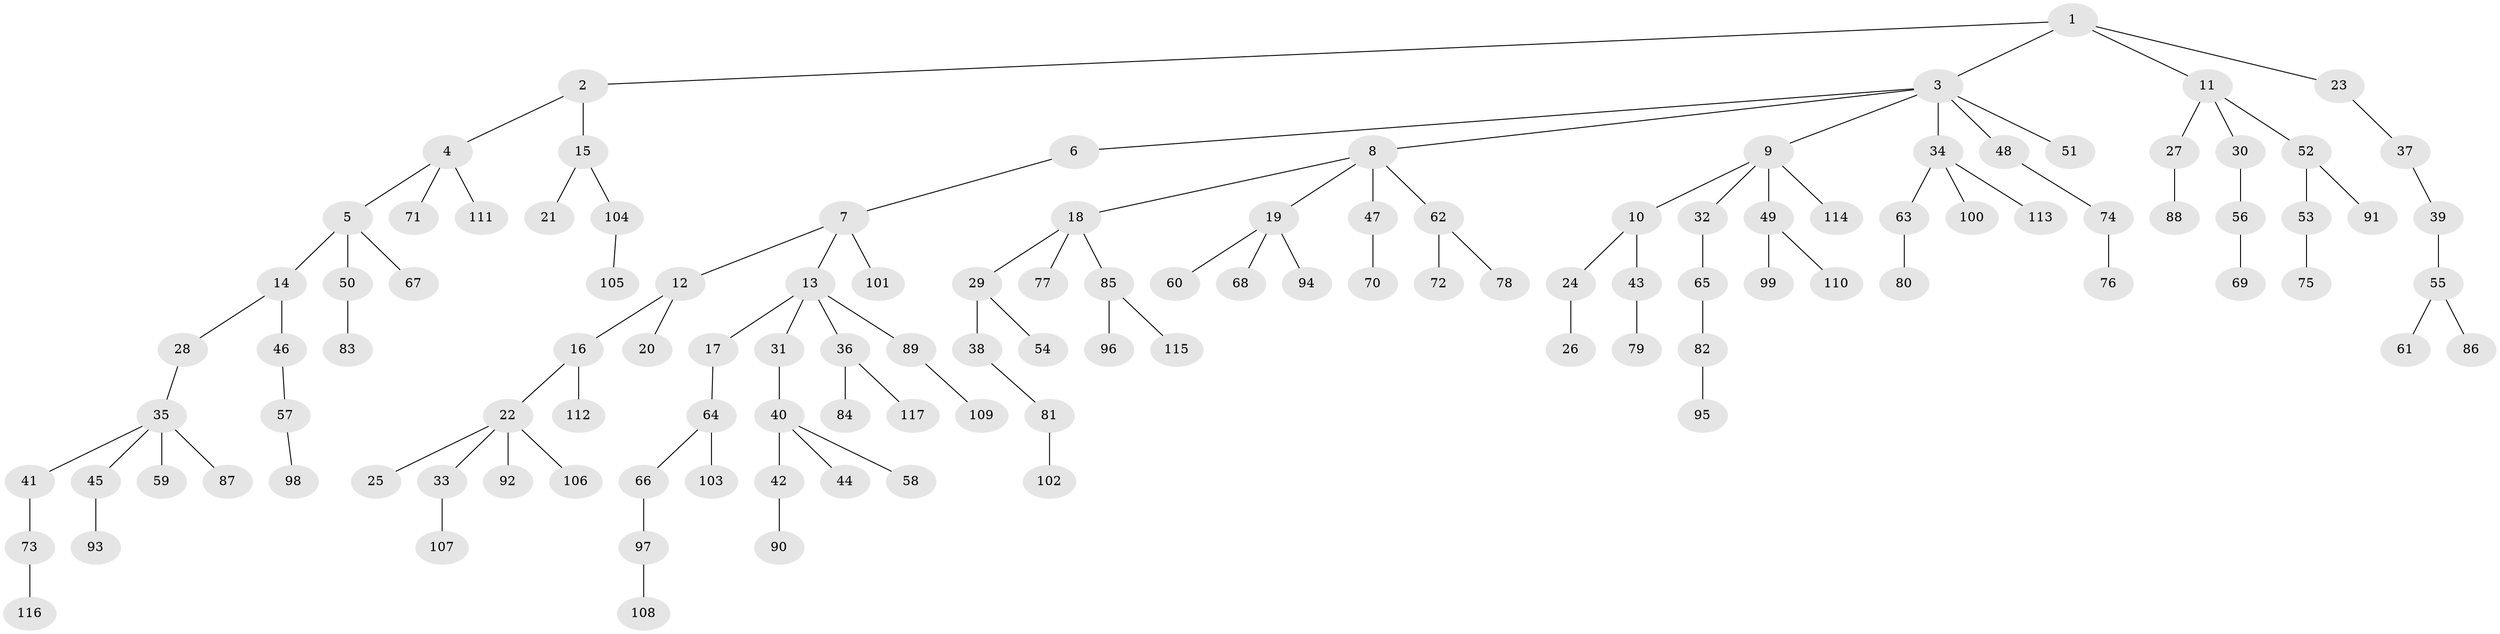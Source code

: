 // Generated by graph-tools (version 1.1) at 2025/50/03/09/25 03:50:20]
// undirected, 117 vertices, 116 edges
graph export_dot {
graph [start="1"]
  node [color=gray90,style=filled];
  1;
  2;
  3;
  4;
  5;
  6;
  7;
  8;
  9;
  10;
  11;
  12;
  13;
  14;
  15;
  16;
  17;
  18;
  19;
  20;
  21;
  22;
  23;
  24;
  25;
  26;
  27;
  28;
  29;
  30;
  31;
  32;
  33;
  34;
  35;
  36;
  37;
  38;
  39;
  40;
  41;
  42;
  43;
  44;
  45;
  46;
  47;
  48;
  49;
  50;
  51;
  52;
  53;
  54;
  55;
  56;
  57;
  58;
  59;
  60;
  61;
  62;
  63;
  64;
  65;
  66;
  67;
  68;
  69;
  70;
  71;
  72;
  73;
  74;
  75;
  76;
  77;
  78;
  79;
  80;
  81;
  82;
  83;
  84;
  85;
  86;
  87;
  88;
  89;
  90;
  91;
  92;
  93;
  94;
  95;
  96;
  97;
  98;
  99;
  100;
  101;
  102;
  103;
  104;
  105;
  106;
  107;
  108;
  109;
  110;
  111;
  112;
  113;
  114;
  115;
  116;
  117;
  1 -- 2;
  1 -- 3;
  1 -- 11;
  1 -- 23;
  2 -- 4;
  2 -- 15;
  3 -- 6;
  3 -- 8;
  3 -- 9;
  3 -- 34;
  3 -- 48;
  3 -- 51;
  4 -- 5;
  4 -- 71;
  4 -- 111;
  5 -- 14;
  5 -- 50;
  5 -- 67;
  6 -- 7;
  7 -- 12;
  7 -- 13;
  7 -- 101;
  8 -- 18;
  8 -- 19;
  8 -- 47;
  8 -- 62;
  9 -- 10;
  9 -- 32;
  9 -- 49;
  9 -- 114;
  10 -- 24;
  10 -- 43;
  11 -- 27;
  11 -- 30;
  11 -- 52;
  12 -- 16;
  12 -- 20;
  13 -- 17;
  13 -- 31;
  13 -- 36;
  13 -- 89;
  14 -- 28;
  14 -- 46;
  15 -- 21;
  15 -- 104;
  16 -- 22;
  16 -- 112;
  17 -- 64;
  18 -- 29;
  18 -- 77;
  18 -- 85;
  19 -- 60;
  19 -- 68;
  19 -- 94;
  22 -- 25;
  22 -- 33;
  22 -- 92;
  22 -- 106;
  23 -- 37;
  24 -- 26;
  27 -- 88;
  28 -- 35;
  29 -- 38;
  29 -- 54;
  30 -- 56;
  31 -- 40;
  32 -- 65;
  33 -- 107;
  34 -- 63;
  34 -- 100;
  34 -- 113;
  35 -- 41;
  35 -- 45;
  35 -- 59;
  35 -- 87;
  36 -- 84;
  36 -- 117;
  37 -- 39;
  38 -- 81;
  39 -- 55;
  40 -- 42;
  40 -- 44;
  40 -- 58;
  41 -- 73;
  42 -- 90;
  43 -- 79;
  45 -- 93;
  46 -- 57;
  47 -- 70;
  48 -- 74;
  49 -- 99;
  49 -- 110;
  50 -- 83;
  52 -- 53;
  52 -- 91;
  53 -- 75;
  55 -- 61;
  55 -- 86;
  56 -- 69;
  57 -- 98;
  62 -- 72;
  62 -- 78;
  63 -- 80;
  64 -- 66;
  64 -- 103;
  65 -- 82;
  66 -- 97;
  73 -- 116;
  74 -- 76;
  81 -- 102;
  82 -- 95;
  85 -- 96;
  85 -- 115;
  89 -- 109;
  97 -- 108;
  104 -- 105;
}
